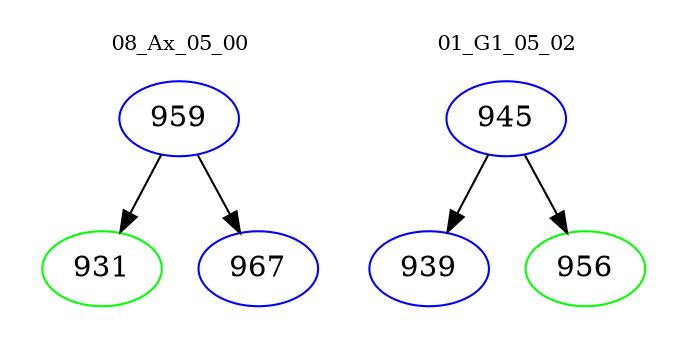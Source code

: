 digraph{
subgraph cluster_0 {
color = white
label = "08_Ax_05_00";
fontsize=10;
T0_959 [label="959", color="blue"]
T0_959 -> T0_931 [color="black"]
T0_931 [label="931", color="green"]
T0_959 -> T0_967 [color="black"]
T0_967 [label="967", color="blue"]
}
subgraph cluster_1 {
color = white
label = "01_G1_05_02";
fontsize=10;
T1_945 [label="945", color="blue"]
T1_945 -> T1_939 [color="black"]
T1_939 [label="939", color="blue"]
T1_945 -> T1_956 [color="black"]
T1_956 [label="956", color="green"]
}
}
